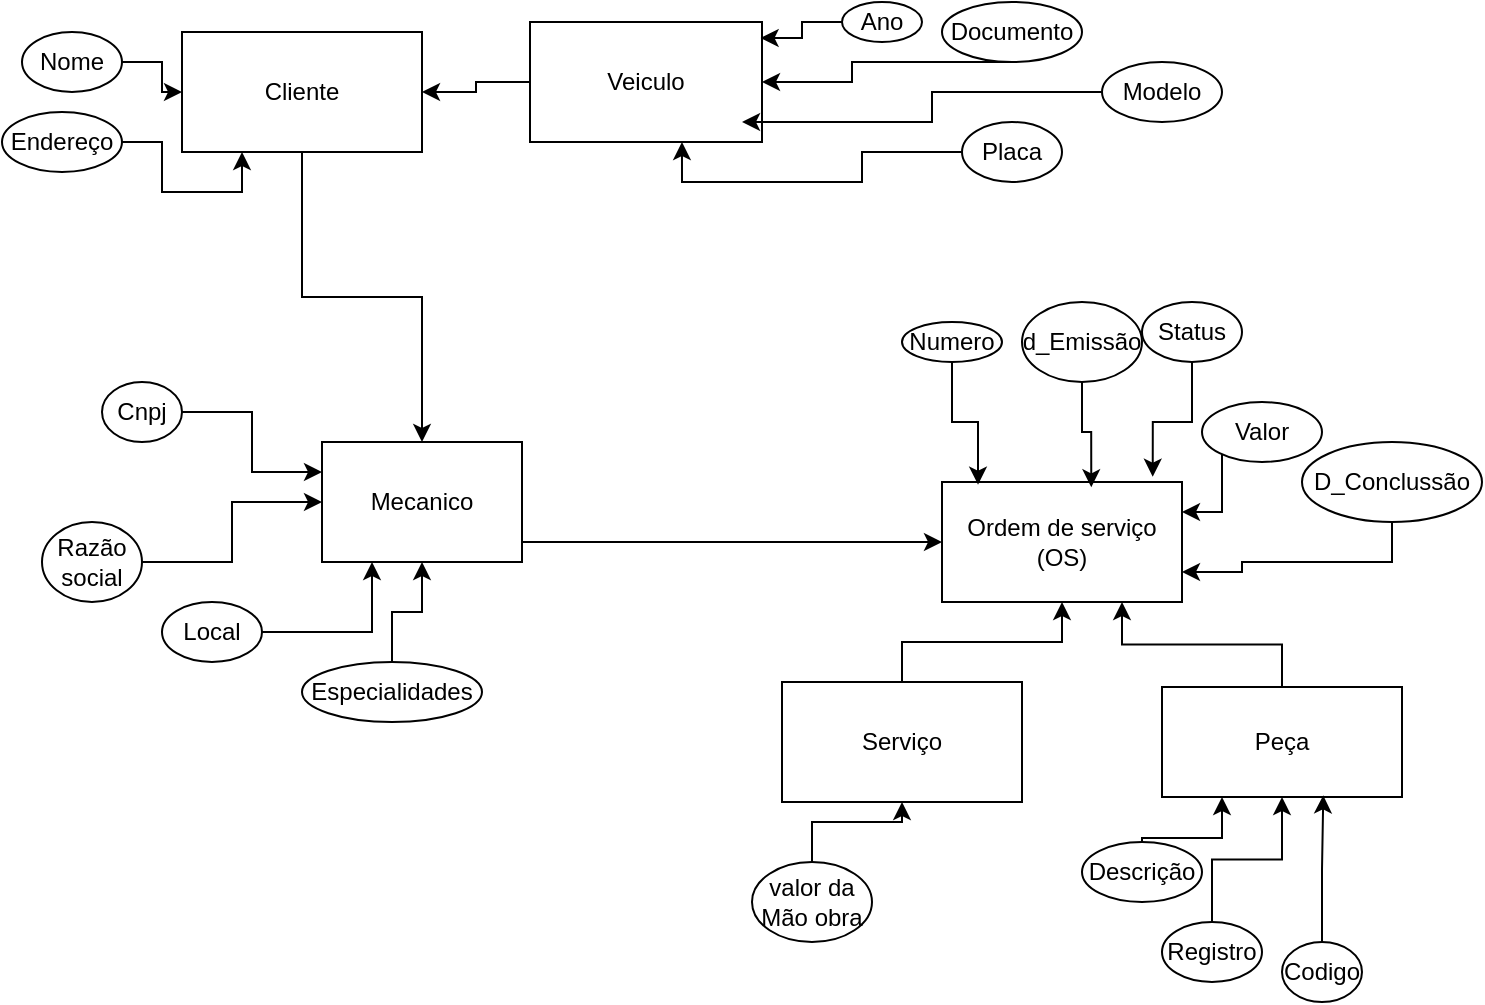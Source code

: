 <mxfile version="24.5.3" type="onedrive">
  <diagram id="C5RBs43oDa-KdzZeNtuy" name="Page-1">
    <mxGraphModel grid="1" page="1" gridSize="10" guides="1" tooltips="1" connect="1" arrows="1" fold="1" pageScale="1" pageWidth="827" pageHeight="1169" math="0" shadow="0">
      <root>
        <mxCell id="WIyWlLk6GJQsqaUBKTNV-0" />
        <mxCell id="WIyWlLk6GJQsqaUBKTNV-1" parent="WIyWlLk6GJQsqaUBKTNV-0" />
        <mxCell id="wqpQXSIZh20Himdg4qAh-8" style="edgeStyle=orthogonalEdgeStyle;rounded=0;orthogonalLoop=1;jettySize=auto;html=1;exitX=0.5;exitY=1;exitDx=0;exitDy=0;entryX=0.5;entryY=0;entryDx=0;entryDy=0;" edge="1" parent="WIyWlLk6GJQsqaUBKTNV-1" source="wqpQXSIZh20Himdg4qAh-0" target="wqpQXSIZh20Himdg4qAh-2">
          <mxGeometry relative="1" as="geometry" />
        </mxCell>
        <mxCell id="wqpQXSIZh20Himdg4qAh-0" value="&lt;font style=&quot;vertical-align: inherit;&quot;&gt;&lt;font style=&quot;vertical-align: inherit;&quot;&gt;Cliente&lt;/font&gt;&lt;/font&gt;" style="rounded=0;whiteSpace=wrap;html=1;" vertex="1" parent="WIyWlLk6GJQsqaUBKTNV-1">
          <mxGeometry x="160" y="25" width="120" height="60" as="geometry" />
        </mxCell>
        <mxCell id="V_rNA7clDiKWwvQ_zVsn-21" value="" style="edgeStyle=orthogonalEdgeStyle;rounded=0;orthogonalLoop=1;jettySize=auto;html=1;" edge="1" parent="WIyWlLk6GJQsqaUBKTNV-1" source="wqpQXSIZh20Himdg4qAh-1" target="wqpQXSIZh20Himdg4qAh-0">
          <mxGeometry relative="1" as="geometry" />
        </mxCell>
        <mxCell id="wqpQXSIZh20Himdg4qAh-1" value="&lt;font style=&quot;vertical-align: inherit;&quot;&gt;&lt;font style=&quot;vertical-align: inherit;&quot;&gt;Veiculo&lt;/font&gt;&lt;/font&gt;" style="rounded=0;whiteSpace=wrap;html=1;" vertex="1" parent="WIyWlLk6GJQsqaUBKTNV-1">
          <mxGeometry x="334" y="20" width="116" height="60" as="geometry" />
        </mxCell>
        <mxCell id="wqpQXSIZh20Himdg4qAh-12" style="edgeStyle=orthogonalEdgeStyle;rounded=0;orthogonalLoop=1;jettySize=auto;html=1;entryX=0;entryY=0.5;entryDx=0;entryDy=0;" edge="1" parent="WIyWlLk6GJQsqaUBKTNV-1" source="wqpQXSIZh20Himdg4qAh-2" target="wqpQXSIZh20Himdg4qAh-3">
          <mxGeometry relative="1" as="geometry">
            <Array as="points">
              <mxPoint x="390" y="280" />
              <mxPoint x="390" y="280" />
            </Array>
          </mxGeometry>
        </mxCell>
        <mxCell id="wqpQXSIZh20Himdg4qAh-2" value="&lt;font style=&quot;vertical-align: inherit;&quot;&gt;&lt;font style=&quot;vertical-align: inherit;&quot;&gt;Mecanico&lt;/font&gt;&lt;/font&gt;" style="rounded=0;whiteSpace=wrap;html=1;" vertex="1" parent="WIyWlLk6GJQsqaUBKTNV-1">
          <mxGeometry x="230" y="230" width="100" height="60" as="geometry" />
        </mxCell>
        <mxCell id="wqpQXSIZh20Himdg4qAh-3" value="Ordem de serviço (OS)" style="rounded=0;whiteSpace=wrap;html=1;" vertex="1" parent="WIyWlLk6GJQsqaUBKTNV-1">
          <mxGeometry x="540" y="250" width="120" height="60" as="geometry" />
        </mxCell>
        <mxCell id="V_rNA7clDiKWwvQ_zVsn-45" value="" style="edgeStyle=orthogonalEdgeStyle;rounded=0;orthogonalLoop=1;jettySize=auto;html=1;" edge="1" parent="WIyWlLk6GJQsqaUBKTNV-1" source="wqpQXSIZh20Himdg4qAh-4" target="wqpQXSIZh20Himdg4qAh-3">
          <mxGeometry relative="1" as="geometry" />
        </mxCell>
        <mxCell id="wqpQXSIZh20Himdg4qAh-4" value="Serviço" style="rounded=0;whiteSpace=wrap;html=1;" vertex="1" parent="WIyWlLk6GJQsqaUBKTNV-1">
          <mxGeometry x="460" y="350" width="120" height="60" as="geometry" />
        </mxCell>
        <mxCell id="wqpQXSIZh20Himdg4qAh-14" value="Placa" style="ellipse;whiteSpace=wrap;html=1;rounded=0;" vertex="1" parent="WIyWlLk6GJQsqaUBKTNV-1">
          <mxGeometry x="550" y="70" width="50" height="30" as="geometry" />
        </mxCell>
        <mxCell id="wqpQXSIZh20Himdg4qAh-16" value="Modelo" style="ellipse;whiteSpace=wrap;html=1;" vertex="1" parent="WIyWlLk6GJQsqaUBKTNV-1">
          <mxGeometry x="620" y="40" width="60" height="30" as="geometry" />
        </mxCell>
        <mxCell id="wqpQXSIZh20Himdg4qAh-17" value="Ano" style="ellipse;whiteSpace=wrap;html=1;" vertex="1" parent="WIyWlLk6GJQsqaUBKTNV-1">
          <mxGeometry x="490" y="10" width="40" height="20" as="geometry" />
        </mxCell>
        <mxCell id="V_rNA7clDiKWwvQ_zVsn-26" style="edgeStyle=orthogonalEdgeStyle;rounded=0;orthogonalLoop=1;jettySize=auto;html=1;" edge="1" parent="WIyWlLk6GJQsqaUBKTNV-1" source="wqpQXSIZh20Himdg4qAh-22" target="wqpQXSIZh20Himdg4qAh-1">
          <mxGeometry relative="1" as="geometry">
            <Array as="points">
              <mxPoint x="495" y="40" />
              <mxPoint x="495" y="50" />
            </Array>
          </mxGeometry>
        </mxCell>
        <mxCell id="wqpQXSIZh20Himdg4qAh-22" value="Documento" style="ellipse;whiteSpace=wrap;html=1;" vertex="1" parent="WIyWlLk6GJQsqaUBKTNV-1">
          <mxGeometry x="540" y="10" width="70" height="30" as="geometry" />
        </mxCell>
        <mxCell id="V_rNA7clDiKWwvQ_zVsn-17" value="" style="edgeStyle=orthogonalEdgeStyle;rounded=0;orthogonalLoop=1;jettySize=auto;html=1;" edge="1" parent="WIyWlLk6GJQsqaUBKTNV-1" source="wqpQXSIZh20Himdg4qAh-24" target="wqpQXSIZh20Himdg4qAh-0">
          <mxGeometry relative="1" as="geometry" />
        </mxCell>
        <mxCell id="wqpQXSIZh20Himdg4qAh-24" value="Nome" style="ellipse;whiteSpace=wrap;html=1;" vertex="1" parent="WIyWlLk6GJQsqaUBKTNV-1">
          <mxGeometry x="80" y="25" width="50" height="30" as="geometry" />
        </mxCell>
        <mxCell id="V_rNA7clDiKWwvQ_zVsn-19" style="edgeStyle=orthogonalEdgeStyle;rounded=0;orthogonalLoop=1;jettySize=auto;html=1;entryX=0.25;entryY=1;entryDx=0;entryDy=0;" edge="1" parent="WIyWlLk6GJQsqaUBKTNV-1" source="wqpQXSIZh20Himdg4qAh-25" target="wqpQXSIZh20Himdg4qAh-0">
          <mxGeometry relative="1" as="geometry" />
        </mxCell>
        <mxCell id="wqpQXSIZh20Himdg4qAh-25" value="Endereço" style="ellipse;whiteSpace=wrap;html=1;" vertex="1" parent="WIyWlLk6GJQsqaUBKTNV-1">
          <mxGeometry x="70" y="65" width="60" height="30" as="geometry" />
        </mxCell>
        <mxCell id="V_rNA7clDiKWwvQ_zVsn-35" style="edgeStyle=orthogonalEdgeStyle;rounded=0;orthogonalLoop=1;jettySize=auto;html=1;entryX=0;entryY=0.25;entryDx=0;entryDy=0;" edge="1" parent="WIyWlLk6GJQsqaUBKTNV-1" source="wqpQXSIZh20Himdg4qAh-28" target="wqpQXSIZh20Himdg4qAh-2">
          <mxGeometry relative="1" as="geometry" />
        </mxCell>
        <mxCell id="wqpQXSIZh20Himdg4qAh-28" value="Cnpj" style="ellipse;whiteSpace=wrap;html=1;" vertex="1" parent="WIyWlLk6GJQsqaUBKTNV-1">
          <mxGeometry x="120" y="200" width="40" height="30" as="geometry" />
        </mxCell>
        <mxCell id="V_rNA7clDiKWwvQ_zVsn-32" style="edgeStyle=orthogonalEdgeStyle;rounded=0;orthogonalLoop=1;jettySize=auto;html=1;" edge="1" parent="WIyWlLk6GJQsqaUBKTNV-1" source="wqpQXSIZh20Himdg4qAh-29" target="wqpQXSIZh20Himdg4qAh-2">
          <mxGeometry relative="1" as="geometry" />
        </mxCell>
        <mxCell id="wqpQXSIZh20Himdg4qAh-29" value="Razão social" style="ellipse;whiteSpace=wrap;html=1;" vertex="1" parent="WIyWlLk6GJQsqaUBKTNV-1">
          <mxGeometry x="90" y="270" width="50" height="40" as="geometry" />
        </mxCell>
        <mxCell id="V_rNA7clDiKWwvQ_zVsn-40" style="edgeStyle=orthogonalEdgeStyle;rounded=0;orthogonalLoop=1;jettySize=auto;html=1;entryX=0.25;entryY=1;entryDx=0;entryDy=0;" edge="1" parent="WIyWlLk6GJQsqaUBKTNV-1" source="wqpQXSIZh20Himdg4qAh-30" target="wqpQXSIZh20Himdg4qAh-2">
          <mxGeometry relative="1" as="geometry" />
        </mxCell>
        <mxCell id="wqpQXSIZh20Himdg4qAh-30" value="Local" style="ellipse;whiteSpace=wrap;html=1;" vertex="1" parent="WIyWlLk6GJQsqaUBKTNV-1">
          <mxGeometry x="150" y="310" width="50" height="30" as="geometry" />
        </mxCell>
        <mxCell id="V_rNA7clDiKWwvQ_zVsn-38" value="" style="edgeStyle=orthogonalEdgeStyle;rounded=0;orthogonalLoop=1;jettySize=auto;html=1;" edge="1" parent="WIyWlLk6GJQsqaUBKTNV-1" source="wqpQXSIZh20Himdg4qAh-31" target="wqpQXSIZh20Himdg4qAh-2">
          <mxGeometry relative="1" as="geometry" />
        </mxCell>
        <mxCell id="wqpQXSIZh20Himdg4qAh-31" value="Especialidades" style="ellipse;whiteSpace=wrap;html=1;" vertex="1" parent="WIyWlLk6GJQsqaUBKTNV-1">
          <mxGeometry x="220" y="340" width="90" height="30" as="geometry" />
        </mxCell>
        <mxCell id="V_rNA7clDiKWwvQ_zVsn-3" style="edgeStyle=orthogonalEdgeStyle;rounded=0;orthogonalLoop=1;jettySize=auto;html=1;" edge="1" parent="WIyWlLk6GJQsqaUBKTNV-1" source="wqpQXSIZh20Himdg4qAh-36" target="wqpQXSIZh20Himdg4qAh-4">
          <mxGeometry relative="1" as="geometry" />
        </mxCell>
        <mxCell id="wqpQXSIZh20Himdg4qAh-36" value="valor da Mão obra" style="ellipse;whiteSpace=wrap;html=1;" vertex="1" parent="WIyWlLk6GJQsqaUBKTNV-1">
          <mxGeometry x="445" y="440" width="60" height="40" as="geometry" />
        </mxCell>
        <mxCell id="wqpQXSIZh20Himdg4qAh-38" value="Numero" style="ellipse;whiteSpace=wrap;html=1;" vertex="1" parent="WIyWlLk6GJQsqaUBKTNV-1">
          <mxGeometry x="520" y="170" width="50" height="20" as="geometry" />
        </mxCell>
        <mxCell id="wqpQXSIZh20Himdg4qAh-39" value="d_Emissão" style="ellipse;whiteSpace=wrap;html=1;" vertex="1" parent="WIyWlLk6GJQsqaUBKTNV-1">
          <mxGeometry x="580" y="160" width="60" height="40" as="geometry" />
        </mxCell>
        <mxCell id="wqpQXSIZh20Himdg4qAh-40" value="Status" style="ellipse;whiteSpace=wrap;html=1;" vertex="1" parent="WIyWlLk6GJQsqaUBKTNV-1">
          <mxGeometry x="640" y="160" width="50" height="30" as="geometry" />
        </mxCell>
        <mxCell id="wqpQXSIZh20Himdg4qAh-43" style="edgeStyle=orthogonalEdgeStyle;rounded=0;orthogonalLoop=1;jettySize=auto;html=1;entryX=0.622;entryY=0.044;entryDx=0;entryDy=0;entryPerimeter=0;" edge="1" parent="WIyWlLk6GJQsqaUBKTNV-1" source="wqpQXSIZh20Himdg4qAh-39" target="wqpQXSIZh20Himdg4qAh-3">
          <mxGeometry relative="1" as="geometry" />
        </mxCell>
        <mxCell id="wqpQXSIZh20Himdg4qAh-44" style="edgeStyle=orthogonalEdgeStyle;rounded=0;orthogonalLoop=1;jettySize=auto;html=1;entryX=0.15;entryY=0.022;entryDx=0;entryDy=0;entryPerimeter=0;" edge="1" parent="WIyWlLk6GJQsqaUBKTNV-1" source="wqpQXSIZh20Himdg4qAh-38" target="wqpQXSIZh20Himdg4qAh-3">
          <mxGeometry relative="1" as="geometry" />
        </mxCell>
        <mxCell id="V_rNA7clDiKWwvQ_zVsn-43" style="edgeStyle=orthogonalEdgeStyle;rounded=0;orthogonalLoop=1;jettySize=auto;html=1;entryX=1;entryY=0.75;entryDx=0;entryDy=0;" edge="1" parent="WIyWlLk6GJQsqaUBKTNV-1" source="wqpQXSIZh20Himdg4qAh-46" target="wqpQXSIZh20Himdg4qAh-3">
          <mxGeometry relative="1" as="geometry">
            <Array as="points">
              <mxPoint x="765" y="290" />
              <mxPoint x="690" y="290" />
              <mxPoint x="690" y="295" />
            </Array>
          </mxGeometry>
        </mxCell>
        <mxCell id="wqpQXSIZh20Himdg4qAh-46" value="D_Conclussão" style="ellipse;whiteSpace=wrap;html=1;" vertex="1" parent="WIyWlLk6GJQsqaUBKTNV-1">
          <mxGeometry x="720" y="230" width="90" height="40" as="geometry" />
        </mxCell>
        <mxCell id="V_rNA7clDiKWwvQ_zVsn-44" style="edgeStyle=orthogonalEdgeStyle;rounded=0;orthogonalLoop=1;jettySize=auto;html=1;entryX=1;entryY=0.25;entryDx=0;entryDy=0;" edge="1" parent="WIyWlLk6GJQsqaUBKTNV-1" source="wqpQXSIZh20Himdg4qAh-48" target="wqpQXSIZh20Himdg4qAh-3">
          <mxGeometry relative="1" as="geometry">
            <Array as="points">
              <mxPoint x="680" y="265" />
            </Array>
          </mxGeometry>
        </mxCell>
        <mxCell id="wqpQXSIZh20Himdg4qAh-48" value="Valor" style="ellipse;whiteSpace=wrap;html=1;" vertex="1" parent="WIyWlLk6GJQsqaUBKTNV-1">
          <mxGeometry x="670" y="210" width="60" height="30" as="geometry" />
        </mxCell>
        <mxCell id="V_rNA7clDiKWwvQ_zVsn-5" style="edgeStyle=orthogonalEdgeStyle;rounded=0;orthogonalLoop=1;jettySize=auto;html=1;entryX=0.75;entryY=1;entryDx=0;entryDy=0;" edge="1" parent="WIyWlLk6GJQsqaUBKTNV-1" source="V_rNA7clDiKWwvQ_zVsn-4" target="wqpQXSIZh20Himdg4qAh-3">
          <mxGeometry relative="1" as="geometry" />
        </mxCell>
        <mxCell id="V_rNA7clDiKWwvQ_zVsn-4" value="Peça" style="rounded=0;whiteSpace=wrap;html=1;" vertex="1" parent="WIyWlLk6GJQsqaUBKTNV-1">
          <mxGeometry x="650" y="352.5" width="120" height="55" as="geometry" />
        </mxCell>
        <mxCell id="V_rNA7clDiKWwvQ_zVsn-12" value="" style="edgeStyle=orthogonalEdgeStyle;rounded=0;orthogonalLoop=1;jettySize=auto;html=1;" edge="1" parent="WIyWlLk6GJQsqaUBKTNV-1" source="V_rNA7clDiKWwvQ_zVsn-6" target="V_rNA7clDiKWwvQ_zVsn-4">
          <mxGeometry relative="1" as="geometry">
            <Array as="points">
              <mxPoint x="640" y="428" />
              <mxPoint x="680" y="428" />
            </Array>
          </mxGeometry>
        </mxCell>
        <mxCell id="V_rNA7clDiKWwvQ_zVsn-6" value="Descrição" style="ellipse;whiteSpace=wrap;html=1;" vertex="1" parent="WIyWlLk6GJQsqaUBKTNV-1">
          <mxGeometry x="610" y="430" width="60" height="30" as="geometry" />
        </mxCell>
        <mxCell id="V_rNA7clDiKWwvQ_zVsn-13" value="" style="edgeStyle=orthogonalEdgeStyle;rounded=0;orthogonalLoop=1;jettySize=auto;html=1;" edge="1" parent="WIyWlLk6GJQsqaUBKTNV-1" source="V_rNA7clDiKWwvQ_zVsn-7" target="V_rNA7clDiKWwvQ_zVsn-4">
          <mxGeometry relative="1" as="geometry" />
        </mxCell>
        <mxCell id="V_rNA7clDiKWwvQ_zVsn-7" value="Registro" style="ellipse;whiteSpace=wrap;html=1;" vertex="1" parent="WIyWlLk6GJQsqaUBKTNV-1">
          <mxGeometry x="650" y="470" width="50" height="30" as="geometry" />
        </mxCell>
        <mxCell id="V_rNA7clDiKWwvQ_zVsn-8" value="Codigo" style="ellipse;whiteSpace=wrap;html=1;" vertex="1" parent="WIyWlLk6GJQsqaUBKTNV-1">
          <mxGeometry x="710" y="480" width="40" height="30" as="geometry" />
        </mxCell>
        <mxCell id="V_rNA7clDiKWwvQ_zVsn-15" style="edgeStyle=orthogonalEdgeStyle;rounded=0;orthogonalLoop=1;jettySize=auto;html=1;entryX=0.672;entryY=0.985;entryDx=0;entryDy=0;entryPerimeter=0;" edge="1" parent="WIyWlLk6GJQsqaUBKTNV-1" source="V_rNA7clDiKWwvQ_zVsn-8" target="V_rNA7clDiKWwvQ_zVsn-4">
          <mxGeometry relative="1" as="geometry" />
        </mxCell>
        <mxCell id="V_rNA7clDiKWwvQ_zVsn-16" style="edgeStyle=orthogonalEdgeStyle;rounded=0;orthogonalLoop=1;jettySize=auto;html=1;entryX=0.878;entryY=-0.044;entryDx=0;entryDy=0;entryPerimeter=0;" edge="1" parent="WIyWlLk6GJQsqaUBKTNV-1" source="wqpQXSIZh20Himdg4qAh-40" target="wqpQXSIZh20Himdg4qAh-3">
          <mxGeometry relative="1" as="geometry" />
        </mxCell>
        <mxCell id="V_rNA7clDiKWwvQ_zVsn-25" style="edgeStyle=orthogonalEdgeStyle;rounded=0;orthogonalLoop=1;jettySize=auto;html=1;entryX=0.994;entryY=0.133;entryDx=0;entryDy=0;entryPerimeter=0;" edge="1" parent="WIyWlLk6GJQsqaUBKTNV-1" source="wqpQXSIZh20Himdg4qAh-17" target="wqpQXSIZh20Himdg4qAh-1">
          <mxGeometry relative="1" as="geometry" />
        </mxCell>
        <mxCell id="V_rNA7clDiKWwvQ_zVsn-29" style="edgeStyle=orthogonalEdgeStyle;rounded=0;orthogonalLoop=1;jettySize=auto;html=1;entryX=0.655;entryY=1;entryDx=0;entryDy=0;entryPerimeter=0;" edge="1" parent="WIyWlLk6GJQsqaUBKTNV-1" source="wqpQXSIZh20Himdg4qAh-14" target="wqpQXSIZh20Himdg4qAh-1">
          <mxGeometry relative="1" as="geometry" />
        </mxCell>
        <mxCell id="V_rNA7clDiKWwvQ_zVsn-30" style="edgeStyle=orthogonalEdgeStyle;rounded=0;orthogonalLoop=1;jettySize=auto;html=1;entryX=0.914;entryY=0.833;entryDx=0;entryDy=0;entryPerimeter=0;" edge="1" parent="WIyWlLk6GJQsqaUBKTNV-1" source="wqpQXSIZh20Himdg4qAh-16" target="wqpQXSIZh20Himdg4qAh-1">
          <mxGeometry relative="1" as="geometry" />
        </mxCell>
      </root>
    </mxGraphModel>
  </diagram>
</mxfile>
